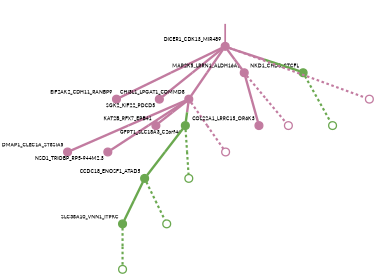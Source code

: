 strict digraph  {
graph[splines=false]; nodesep=0.7; rankdir=TB; ranksep=0.6; forcelabels=true; dpi=600; size=2.5;
0 [color="#c27ba0ff", fillcolor="#c27ba0ff", fixedsize=true, fontname=Lato, fontsize="12pt", height="0.25", label="", penwidth=3, shape=circle, style=filled, xlabel=DICER1_CDK13_MIR489];
3 [color="#c27ba0ff", fillcolor="#c27ba0ff", fixedsize=true, fontname=Lato, fontsize="12pt", height="0.25", label="", penwidth=3, shape=circle, style=filled, xlabel=EIF2AK2_CDH11_RANBP9];
4 [color="#c27ba0ff", fillcolor="#c27ba0ff", fixedsize=true, fontname=Lato, fontsize="12pt", height="0.25", label="", penwidth=3, shape=circle, style=filled, xlabel=SGK2_KIF22_PDCD5];
7 [color="#c27ba0ff", fillcolor="#c27ba0ff", fixedsize=true, fontname=Lato, fontsize="12pt", height="0.25", label="", penwidth=3, shape=circle, style=filled, xlabel=CHI3L1_LPGAT1_COMMD8];
10 [color="#c27ba0ff", fillcolor="#c27ba0ff", fixedsize=true, fontname=Lato, fontsize="12pt", height="0.25", label="", penwidth=3, shape=circle, style=filled, xlabel=MAP2K5_LRRN1_ALDH16A1];
11 [color="#6aa84fff", fillcolor="#6aa84fff", fixedsize=true, fontname=Lato, fontsize="12pt", height="0.25", label="", penwidth=3, shape=circle, style=filled, xlabel=NKD1_CHD8_CTCFL];
17 [color="#c27ba0ff", fillcolor="#c27ba0ff", fixedsize=true, fontname=Lato, fontsize="12pt", height="0.25", label="", penwidth=3, shape=circle, style=solid, xlabel=""];
6 [color="#6aa84fff", fillcolor="#6aa84fff", fixedsize=true, fontname=Lato, fontsize="12pt", height="0.25", label="", penwidth=3, shape=circle, style=filled, xlabel=SLC38A10_VNN1_ITPKC];
13 [color="#6aa84fff", fillcolor="#6aa84fff", fixedsize=true, fontname=Lato, fontsize="12pt", height="0.25", label="", penwidth=3, shape=circle, style=solid, xlabel=""];
2 [color="#c27ba0ff", fillcolor="#c27ba0ff", fixedsize=true, fontname=Lato, fontsize="12pt", height="0.25", label="", penwidth=3, shape=circle, style=filled, xlabel=DMAP1_CLEC1A_ST8SIA5];
5 [color="#c27ba0ff", fillcolor="#c27ba0ff", fixedsize=true, fontname=Lato, fontsize="12pt", height="0.25", label="", penwidth=3, shape=circle, style=filled, xlabel="NSD1_TRIOBP_RP5-944M2.3"];
9 [color="#c27ba0ff", fillcolor="#c27ba0ff", fixedsize=true, fontname=Lato, fontsize="12pt", height="0.25", label="", penwidth=3, shape=circle, style=filled, xlabel=KAT2B_RFX7_EPB41];
12 [color="#6aa84fff", fillcolor="#6aa84fff", fixedsize=true, fontname=Lato, fontsize="12pt", height="0.25", label="", penwidth=3, shape=circle, style=filled, xlabel=GFPT1_SLC18A3_C2orf44];
18 [color="#c27ba0ff", fillcolor="#c27ba0ff", fixedsize=true, fontname=Lato, fontsize="12pt", height="0.25", label="", penwidth=3, shape=circle, style=solid, xlabel=""];
8 [color="#6aa84fff", fillcolor="#6aa84fff", fixedsize=true, fontname=Lato, fontsize="12pt", height="0.25", label="", penwidth=3, shape=circle, style=filled, xlabel=CCDC18_ENOSF1_ATAD5];
14 [color="#6aa84fff", fillcolor="#6aa84fff", fixedsize=true, fontname=Lato, fontsize="12pt", height="0.25", label="", penwidth=3, shape=circle, style=solid, xlabel=""];
1 [color="#c27ba0ff", fillcolor="#c27ba0ff", fixedsize=true, fontname=Lato, fontsize="12pt", height="0.25", label="", penwidth=3, shape=circle, style=filled, xlabel=COL22A1_LRRC15_OR6K3];
19 [color="#c27ba0ff", fillcolor="#c27ba0ff", fixedsize=true, fontname=Lato, fontsize="12pt", height="0.25", label="", penwidth=3, shape=circle, style=solid, xlabel=""];
15 [color="#6aa84fff", fillcolor="#6aa84fff", fixedsize=true, fontname=Lato, fontsize="12pt", height="0.25", label="", penwidth=3, shape=circle, style=solid, xlabel=""];
16 [color="#6aa84fff", fillcolor="#6aa84fff", fixedsize=true, fontname=Lato, fontsize="12pt", height="0.25", label="", penwidth=3, shape=circle, style=solid, xlabel=""];
normal [label="", penwidth=3, style=invis, xlabel=DICER1_CDK13_MIR489];
0 -> 3  [arrowsize=0, color="#c27ba0ff;0.5:#c27ba0ff", minlen="2.0", penwidth="5.5", style=solid];
0 -> 4  [arrowsize=0, color="#c27ba0ff;0.5:#c27ba0ff", minlen="2.0", penwidth="5.5", style=solid];
0 -> 7  [arrowsize=0, color="#c27ba0ff;0.5:#c27ba0ff", minlen="2.0", penwidth="5.5", style=solid];
0 -> 10  [arrowsize=0, color="#c27ba0ff;0.5:#c27ba0ff", minlen="1.7999999523162842", penwidth="5.5", style=solid];
0 -> 11  [arrowsize=0, color="#c27ba0ff;0.5:#6aa84fff", minlen="1.399999976158142", penwidth="5.5", style=solid];
0 -> 17  [arrowsize=0, color="#c27ba0ff;0.5:#c27ba0ff", minlen="2.0", penwidth=5, style=dashed];
7 -> 2  [arrowsize=0, color="#c27ba0ff;0.5:#c27ba0ff", minlen="2.0", penwidth="5.5", style=solid];
7 -> 5  [arrowsize=0, color="#c27ba0ff;0.5:#c27ba0ff", minlen="2.0", penwidth="5.5", style=solid];
7 -> 9  [arrowsize=0, color="#c27ba0ff;0.5:#c27ba0ff", minlen="1.7999999523162842", penwidth="5.5", style=solid];
7 -> 12  [arrowsize=0, color="#c27ba0ff;0.5:#6aa84fff", minlen="1.0", penwidth="5.5", style=solid];
7 -> 18  [arrowsize=0, color="#c27ba0ff;0.5:#c27ba0ff", minlen="2.0", penwidth=5, style=dashed];
10 -> 1  [arrowsize=0, color="#c27ba0ff;0.5:#c27ba0ff", minlen="2.0", penwidth="5.5", style=solid];
10 -> 19  [arrowsize=0, color="#c27ba0ff;0.5:#c27ba0ff", minlen="2.0", penwidth=5, style=dashed];
11 -> 15  [arrowsize=0, color="#6aa84fff;0.5:#6aa84fff", minlen="2.0", penwidth=5, style=dashed];
6 -> 13  [arrowsize=0, color="#6aa84fff;0.5:#6aa84fff", minlen="2.0", penwidth=5, style=dashed];
12 -> 8  [arrowsize=0, color="#6aa84fff;0.5:#6aa84fff", minlen="2.0", penwidth="5.5", style=solid];
12 -> 16  [arrowsize=0, color="#6aa84fff;0.5:#6aa84fff", minlen="2.0", penwidth=5, style=dashed];
8 -> 6  [arrowsize=0, color="#6aa84fff;0.5:#6aa84fff", minlen="2.0", penwidth="5.5", style=solid];
8 -> 14  [arrowsize=0, color="#6aa84fff;0.5:#6aa84fff", minlen="2.0", penwidth=5, style=dashed];
normal -> 0  [arrowsize=0, color="#c27ba0ff", label="", penwidth=4, style=solid];
}
